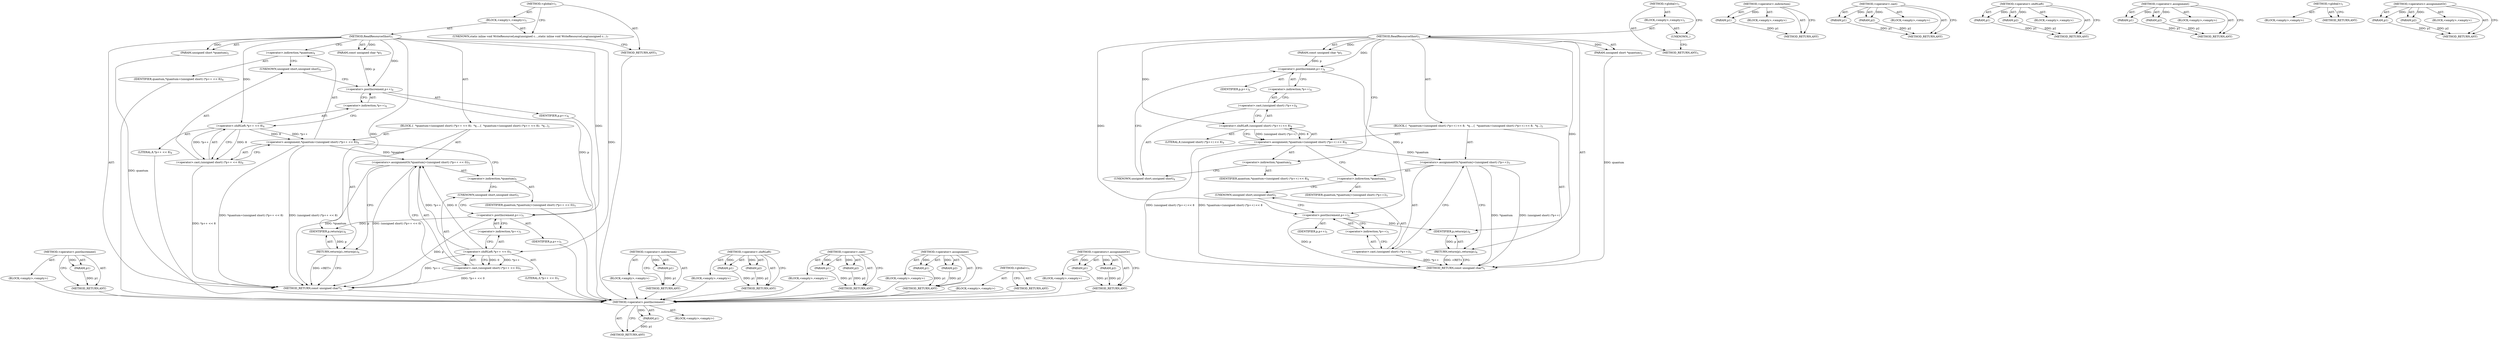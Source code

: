 digraph "&lt;operators&gt;.assignmentOr" {
vulnerable_77 [label=<(METHOD,&lt;operator&gt;.postIncrement)>];
vulnerable_78 [label=<(PARAM,p1)>];
vulnerable_79 [label=<(BLOCK,&lt;empty&gt;,&lt;empty&gt;)>];
vulnerable_80 [label=<(METHOD_RETURN,ANY)>];
vulnerable_6 [label=<(METHOD,&lt;global&gt;)<SUB>1</SUB>>];
vulnerable_7 [label=<(BLOCK,&lt;empty&gt;,&lt;empty&gt;)<SUB>1</SUB>>];
vulnerable_8 [label=<(METHOD,ReadResourceShort)<SUB>1</SUB>>];
vulnerable_9 [label=<(PARAM,const unsigned char *p)<SUB>1</SUB>>];
vulnerable_10 [label=<(PARAM,unsigned short *quantum)<SUB>2</SUB>>];
vulnerable_11 [label=<(BLOCK,{
  *quantum=(unsigned short) (*p++ &lt;&lt; 8);
  *q...,{
  *quantum=(unsigned short) (*p++ &lt;&lt; 8);
  *q...)<SUB>3</SUB>>];
vulnerable_12 [label=<(&lt;operator&gt;.assignment,*quantum=(unsigned short) (*p++ &lt;&lt; 8))<SUB>4</SUB>>];
vulnerable_13 [label=<(&lt;operator&gt;.indirection,*quantum)<SUB>4</SUB>>];
vulnerable_14 [label=<(IDENTIFIER,quantum,*quantum=(unsigned short) (*p++ &lt;&lt; 8))<SUB>4</SUB>>];
vulnerable_15 [label=<(&lt;operator&gt;.cast,(unsigned short) (*p++ &lt;&lt; 8))<SUB>4</SUB>>];
vulnerable_16 [label=<(UNKNOWN,unsigned short,unsigned short)<SUB>4</SUB>>];
vulnerable_17 [label=<(&lt;operator&gt;.shiftLeft,*p++ &lt;&lt; 8)<SUB>4</SUB>>];
vulnerable_18 [label=<(&lt;operator&gt;.indirection,*p++)<SUB>4</SUB>>];
vulnerable_19 [label=<(&lt;operator&gt;.postIncrement,p++)<SUB>4</SUB>>];
vulnerable_20 [label=<(IDENTIFIER,p,p++)<SUB>4</SUB>>];
vulnerable_21 [label=<(LITERAL,8,*p++ &lt;&lt; 8)<SUB>4</SUB>>];
vulnerable_22 [label=<(&lt;operators&gt;.assignmentOr,*quantum|=(unsigned short) (*p++ &lt;&lt; 0))<SUB>5</SUB>>];
vulnerable_23 [label=<(&lt;operator&gt;.indirection,*quantum)<SUB>5</SUB>>];
vulnerable_24 [label=<(IDENTIFIER,quantum,*quantum|=(unsigned short) (*p++ &lt;&lt; 0))<SUB>5</SUB>>];
vulnerable_25 [label=<(&lt;operator&gt;.cast,(unsigned short) (*p++ &lt;&lt; 0))<SUB>5</SUB>>];
vulnerable_26 [label=<(UNKNOWN,unsigned short,unsigned short)<SUB>5</SUB>>];
vulnerable_27 [label=<(&lt;operator&gt;.shiftLeft,*p++ &lt;&lt; 0)<SUB>5</SUB>>];
vulnerable_28 [label=<(&lt;operator&gt;.indirection,*p++)<SUB>5</SUB>>];
vulnerable_29 [label=<(&lt;operator&gt;.postIncrement,p++)<SUB>5</SUB>>];
vulnerable_30 [label=<(IDENTIFIER,p,p++)<SUB>5</SUB>>];
vulnerable_31 [label=<(LITERAL,0,*p++ &lt;&lt; 0)<SUB>5</SUB>>];
vulnerable_32 [label=<(RETURN,return(p);,return(p);)<SUB>6</SUB>>];
vulnerable_33 [label=<(IDENTIFIER,p,return(p);)<SUB>6</SUB>>];
vulnerable_34 [label=<(METHOD_RETURN,const unsigned char*)<SUB>1</SUB>>];
vulnerable_36 [label=<(UNKNOWN,static inline void WriteResourceLong(unsigned c...,static inline void WriteResourceLong(unsigned c...)<SUB>7</SUB>>];
vulnerable_37 [label=<(METHOD_RETURN,ANY)<SUB>1</SUB>>];
vulnerable_63 [label=<(METHOD,&lt;operator&gt;.indirection)>];
vulnerable_64 [label=<(PARAM,p1)>];
vulnerable_65 [label=<(BLOCK,&lt;empty&gt;,&lt;empty&gt;)>];
vulnerable_66 [label=<(METHOD_RETURN,ANY)>];
vulnerable_72 [label=<(METHOD,&lt;operator&gt;.shiftLeft)>];
vulnerable_73 [label=<(PARAM,p1)>];
vulnerable_74 [label=<(PARAM,p2)>];
vulnerable_75 [label=<(BLOCK,&lt;empty&gt;,&lt;empty&gt;)>];
vulnerable_76 [label=<(METHOD_RETURN,ANY)>];
vulnerable_67 [label=<(METHOD,&lt;operator&gt;.cast)>];
vulnerable_68 [label=<(PARAM,p1)>];
vulnerable_69 [label=<(PARAM,p2)>];
vulnerable_70 [label=<(BLOCK,&lt;empty&gt;,&lt;empty&gt;)>];
vulnerable_71 [label=<(METHOD_RETURN,ANY)>];
vulnerable_58 [label=<(METHOD,&lt;operator&gt;.assignment)>];
vulnerable_59 [label=<(PARAM,p1)>];
vulnerable_60 [label=<(PARAM,p2)>];
vulnerable_61 [label=<(BLOCK,&lt;empty&gt;,&lt;empty&gt;)>];
vulnerable_62 [label=<(METHOD_RETURN,ANY)>];
vulnerable_52 [label=<(METHOD,&lt;global&gt;)<SUB>1</SUB>>];
vulnerable_53 [label=<(BLOCK,&lt;empty&gt;,&lt;empty&gt;)>];
vulnerable_54 [label=<(METHOD_RETURN,ANY)>];
vulnerable_81 [label=<(METHOD,&lt;operators&gt;.assignmentOr)>];
vulnerable_82 [label=<(PARAM,p1)>];
vulnerable_83 [label=<(PARAM,p2)>];
vulnerable_84 [label=<(BLOCK,&lt;empty&gt;,&lt;empty&gt;)>];
vulnerable_85 [label=<(METHOD_RETURN,ANY)>];
fixed_75 [label=<(METHOD,&lt;operator&gt;.postIncrement)>];
fixed_76 [label=<(PARAM,p1)>];
fixed_77 [label=<(BLOCK,&lt;empty&gt;,&lt;empty&gt;)>];
fixed_78 [label=<(METHOD_RETURN,ANY)>];
fixed_6 [label=<(METHOD,&lt;global&gt;)<SUB>1</SUB>>];
fixed_7 [label=<(BLOCK,&lt;empty&gt;,&lt;empty&gt;)<SUB>1</SUB>>];
fixed_8 [label=<(METHOD,ReadResourceShort)<SUB>1</SUB>>];
fixed_9 [label=<(PARAM,const unsigned char *p)<SUB>1</SUB>>];
fixed_10 [label=<(PARAM,unsigned short *quantum)<SUB>2</SUB>>];
fixed_11 [label=<(BLOCK,{
  *quantum=(unsigned short) (*p++) &lt;&lt; 8;
  *q...,{
  *quantum=(unsigned short) (*p++) &lt;&lt; 8;
  *q...)<SUB>3</SUB>>];
fixed_12 [label=<(&lt;operator&gt;.assignment,*quantum=(unsigned short) (*p++) &lt;&lt; 8)<SUB>4</SUB>>];
fixed_13 [label=<(&lt;operator&gt;.indirection,*quantum)<SUB>4</SUB>>];
fixed_14 [label=<(IDENTIFIER,quantum,*quantum=(unsigned short) (*p++) &lt;&lt; 8)<SUB>4</SUB>>];
fixed_15 [label=<(&lt;operator&gt;.shiftLeft,(unsigned short) (*p++) &lt;&lt; 8)<SUB>4</SUB>>];
fixed_16 [label=<(&lt;operator&gt;.cast,(unsigned short) (*p++))<SUB>4</SUB>>];
fixed_17 [label=<(UNKNOWN,unsigned short,unsigned short)<SUB>4</SUB>>];
fixed_18 [label=<(&lt;operator&gt;.indirection,*p++)<SUB>4</SUB>>];
fixed_19 [label=<(&lt;operator&gt;.postIncrement,p++)<SUB>4</SUB>>];
fixed_20 [label=<(IDENTIFIER,p,p++)<SUB>4</SUB>>];
fixed_21 [label=<(LITERAL,8,(unsigned short) (*p++) &lt;&lt; 8)<SUB>4</SUB>>];
fixed_22 [label=<(&lt;operators&gt;.assignmentOr,*quantum|=(unsigned short) (*p++))<SUB>5</SUB>>];
fixed_23 [label=<(&lt;operator&gt;.indirection,*quantum)<SUB>5</SUB>>];
fixed_24 [label=<(IDENTIFIER,quantum,*quantum|=(unsigned short) (*p++))<SUB>5</SUB>>];
fixed_25 [label=<(&lt;operator&gt;.cast,(unsigned short) (*p++))<SUB>5</SUB>>];
fixed_26 [label=<(UNKNOWN,unsigned short,unsigned short)<SUB>5</SUB>>];
fixed_27 [label=<(&lt;operator&gt;.indirection,*p++)<SUB>5</SUB>>];
fixed_28 [label=<(&lt;operator&gt;.postIncrement,p++)<SUB>5</SUB>>];
fixed_29 [label=<(IDENTIFIER,p,p++)<SUB>5</SUB>>];
fixed_30 [label=<(RETURN,return(p);,return(p);)<SUB>6</SUB>>];
fixed_31 [label=<(IDENTIFIER,p,return(p);)<SUB>6</SUB>>];
fixed_32 [label=<(METHOD_RETURN,const unsigned char*)<SUB>1</SUB>>];
fixed_34 [label=<(UNKNOWN,,)>];
fixed_35 [label=<(METHOD_RETURN,ANY)<SUB>1</SUB>>];
fixed_61 [label=<(METHOD,&lt;operator&gt;.indirection)>];
fixed_62 [label=<(PARAM,p1)>];
fixed_63 [label=<(BLOCK,&lt;empty&gt;,&lt;empty&gt;)>];
fixed_64 [label=<(METHOD_RETURN,ANY)>];
fixed_70 [label=<(METHOD,&lt;operator&gt;.cast)>];
fixed_71 [label=<(PARAM,p1)>];
fixed_72 [label=<(PARAM,p2)>];
fixed_73 [label=<(BLOCK,&lt;empty&gt;,&lt;empty&gt;)>];
fixed_74 [label=<(METHOD_RETURN,ANY)>];
fixed_65 [label=<(METHOD,&lt;operator&gt;.shiftLeft)>];
fixed_66 [label=<(PARAM,p1)>];
fixed_67 [label=<(PARAM,p2)>];
fixed_68 [label=<(BLOCK,&lt;empty&gt;,&lt;empty&gt;)>];
fixed_69 [label=<(METHOD_RETURN,ANY)>];
fixed_56 [label=<(METHOD,&lt;operator&gt;.assignment)>];
fixed_57 [label=<(PARAM,p1)>];
fixed_58 [label=<(PARAM,p2)>];
fixed_59 [label=<(BLOCK,&lt;empty&gt;,&lt;empty&gt;)>];
fixed_60 [label=<(METHOD_RETURN,ANY)>];
fixed_50 [label=<(METHOD,&lt;global&gt;)<SUB>1</SUB>>];
fixed_51 [label=<(BLOCK,&lt;empty&gt;,&lt;empty&gt;)>];
fixed_52 [label=<(METHOD_RETURN,ANY)>];
fixed_79 [label=<(METHOD,&lt;operators&gt;.assignmentOr)>];
fixed_80 [label=<(PARAM,p1)>];
fixed_81 [label=<(PARAM,p2)>];
fixed_82 [label=<(BLOCK,&lt;empty&gt;,&lt;empty&gt;)>];
fixed_83 [label=<(METHOD_RETURN,ANY)>];
vulnerable_77 -> vulnerable_78  [key=0, label="AST: "];
vulnerable_77 -> vulnerable_78  [key=1, label="DDG: "];
vulnerable_77 -> vulnerable_79  [key=0, label="AST: "];
vulnerable_77 -> vulnerable_80  [key=0, label="AST: "];
vulnerable_77 -> vulnerable_80  [key=1, label="CFG: "];
vulnerable_78 -> vulnerable_80  [key=0, label="DDG: p1"];
vulnerable_79 -> fixed_75  [key=0];
vulnerable_80 -> fixed_75  [key=0];
vulnerable_6 -> vulnerable_7  [key=0, label="AST: "];
vulnerable_6 -> vulnerable_37  [key=0, label="AST: "];
vulnerable_6 -> vulnerable_36  [key=0, label="CFG: "];
vulnerable_7 -> vulnerable_8  [key=0, label="AST: "];
vulnerable_7 -> vulnerable_36  [key=0, label="AST: "];
vulnerable_8 -> vulnerable_9  [key=0, label="AST: "];
vulnerable_8 -> vulnerable_9  [key=1, label="DDG: "];
vulnerable_8 -> vulnerable_10  [key=0, label="AST: "];
vulnerable_8 -> vulnerable_10  [key=1, label="DDG: "];
vulnerable_8 -> vulnerable_11  [key=0, label="AST: "];
vulnerable_8 -> vulnerable_34  [key=0, label="AST: "];
vulnerable_8 -> vulnerable_13  [key=0, label="CFG: "];
vulnerable_8 -> vulnerable_33  [key=0, label="DDG: "];
vulnerable_8 -> vulnerable_17  [key=0, label="DDG: "];
vulnerable_8 -> vulnerable_27  [key=0, label="DDG: "];
vulnerable_8 -> vulnerable_19  [key=0, label="DDG: "];
vulnerable_8 -> vulnerable_29  [key=0, label="DDG: "];
vulnerable_9 -> vulnerable_19  [key=0, label="DDG: p"];
vulnerable_10 -> vulnerable_34  [key=0, label="DDG: quantum"];
vulnerable_11 -> vulnerable_12  [key=0, label="AST: "];
vulnerable_11 -> vulnerable_22  [key=0, label="AST: "];
vulnerable_11 -> vulnerable_32  [key=0, label="AST: "];
vulnerable_12 -> vulnerable_13  [key=0, label="AST: "];
vulnerable_12 -> vulnerable_15  [key=0, label="AST: "];
vulnerable_12 -> vulnerable_23  [key=0, label="CFG: "];
vulnerable_12 -> vulnerable_34  [key=0, label="DDG: (unsigned short) (*p++ &lt;&lt; 8)"];
vulnerable_12 -> vulnerable_34  [key=1, label="DDG: *quantum=(unsigned short) (*p++ &lt;&lt; 8)"];
vulnerable_12 -> vulnerable_22  [key=0, label="DDG: *quantum"];
vulnerable_13 -> vulnerable_14  [key=0, label="AST: "];
vulnerable_13 -> vulnerable_16  [key=0, label="CFG: "];
vulnerable_14 -> fixed_75  [key=0];
vulnerable_15 -> vulnerable_16  [key=0, label="AST: "];
vulnerable_15 -> vulnerable_17  [key=0, label="AST: "];
vulnerable_15 -> vulnerable_12  [key=0, label="CFG: "];
vulnerable_15 -> vulnerable_34  [key=0, label="DDG: *p++ &lt;&lt; 8"];
vulnerable_16 -> vulnerable_19  [key=0, label="CFG: "];
vulnerable_17 -> vulnerable_18  [key=0, label="AST: "];
vulnerable_17 -> vulnerable_21  [key=0, label="AST: "];
vulnerable_17 -> vulnerable_15  [key=0, label="CFG: "];
vulnerable_17 -> vulnerable_15  [key=1, label="DDG: *p++"];
vulnerable_17 -> vulnerable_15  [key=2, label="DDG: 8"];
vulnerable_17 -> vulnerable_12  [key=0, label="DDG: *p++"];
vulnerable_17 -> vulnerable_12  [key=1, label="DDG: 8"];
vulnerable_18 -> vulnerable_19  [key=0, label="AST: "];
vulnerable_18 -> vulnerable_17  [key=0, label="CFG: "];
vulnerable_19 -> vulnerable_20  [key=0, label="AST: "];
vulnerable_19 -> vulnerable_18  [key=0, label="CFG: "];
vulnerable_19 -> vulnerable_29  [key=0, label="DDG: p"];
vulnerable_20 -> fixed_75  [key=0];
vulnerable_21 -> fixed_75  [key=0];
vulnerable_22 -> vulnerable_23  [key=0, label="AST: "];
vulnerable_22 -> vulnerable_25  [key=0, label="AST: "];
vulnerable_22 -> vulnerable_32  [key=0, label="CFG: "];
vulnerable_22 -> vulnerable_34  [key=0, label="DDG: *quantum"];
vulnerable_22 -> vulnerable_34  [key=1, label="DDG: (unsigned short) (*p++ &lt;&lt; 0)"];
vulnerable_23 -> vulnerable_24  [key=0, label="AST: "];
vulnerable_23 -> vulnerable_26  [key=0, label="CFG: "];
vulnerable_24 -> fixed_75  [key=0];
vulnerable_25 -> vulnerable_26  [key=0, label="AST: "];
vulnerable_25 -> vulnerable_27  [key=0, label="AST: "];
vulnerable_25 -> vulnerable_22  [key=0, label="CFG: "];
vulnerable_25 -> vulnerable_34  [key=0, label="DDG: *p++ &lt;&lt; 0"];
vulnerable_26 -> vulnerable_29  [key=0, label="CFG: "];
vulnerable_27 -> vulnerable_28  [key=0, label="AST: "];
vulnerable_27 -> vulnerable_31  [key=0, label="AST: "];
vulnerable_27 -> vulnerable_25  [key=0, label="CFG: "];
vulnerable_27 -> vulnerable_25  [key=1, label="DDG: *p++"];
vulnerable_27 -> vulnerable_25  [key=2, label="DDG: 0"];
vulnerable_27 -> vulnerable_34  [key=0, label="DDG: *p++"];
vulnerable_27 -> vulnerable_22  [key=0, label="DDG: *p++"];
vulnerable_27 -> vulnerable_22  [key=1, label="DDG: 0"];
vulnerable_28 -> vulnerable_29  [key=0, label="AST: "];
vulnerable_28 -> vulnerable_27  [key=0, label="CFG: "];
vulnerable_29 -> vulnerable_30  [key=0, label="AST: "];
vulnerable_29 -> vulnerable_28  [key=0, label="CFG: "];
vulnerable_29 -> vulnerable_34  [key=0, label="DDG: p"];
vulnerable_29 -> vulnerable_33  [key=0, label="DDG: p"];
vulnerable_30 -> fixed_75  [key=0];
vulnerable_31 -> fixed_75  [key=0];
vulnerable_32 -> vulnerable_33  [key=0, label="AST: "];
vulnerable_32 -> vulnerable_34  [key=0, label="CFG: "];
vulnerable_32 -> vulnerable_34  [key=1, label="DDG: &lt;RET&gt;"];
vulnerable_33 -> vulnerable_32  [key=0, label="DDG: p"];
vulnerable_34 -> fixed_75  [key=0];
vulnerable_36 -> vulnerable_37  [key=0, label="CFG: "];
vulnerable_37 -> fixed_75  [key=0];
vulnerable_63 -> vulnerable_64  [key=0, label="AST: "];
vulnerable_63 -> vulnerable_64  [key=1, label="DDG: "];
vulnerable_63 -> vulnerable_65  [key=0, label="AST: "];
vulnerable_63 -> vulnerable_66  [key=0, label="AST: "];
vulnerable_63 -> vulnerable_66  [key=1, label="CFG: "];
vulnerable_64 -> vulnerable_66  [key=0, label="DDG: p1"];
vulnerable_65 -> fixed_75  [key=0];
vulnerable_66 -> fixed_75  [key=0];
vulnerable_72 -> vulnerable_73  [key=0, label="AST: "];
vulnerable_72 -> vulnerable_73  [key=1, label="DDG: "];
vulnerable_72 -> vulnerable_75  [key=0, label="AST: "];
vulnerable_72 -> vulnerable_74  [key=0, label="AST: "];
vulnerable_72 -> vulnerable_74  [key=1, label="DDG: "];
vulnerable_72 -> vulnerable_76  [key=0, label="AST: "];
vulnerable_72 -> vulnerable_76  [key=1, label="CFG: "];
vulnerable_73 -> vulnerable_76  [key=0, label="DDG: p1"];
vulnerable_74 -> vulnerable_76  [key=0, label="DDG: p2"];
vulnerable_75 -> fixed_75  [key=0];
vulnerable_76 -> fixed_75  [key=0];
vulnerable_67 -> vulnerable_68  [key=0, label="AST: "];
vulnerable_67 -> vulnerable_68  [key=1, label="DDG: "];
vulnerable_67 -> vulnerable_70  [key=0, label="AST: "];
vulnerable_67 -> vulnerable_69  [key=0, label="AST: "];
vulnerable_67 -> vulnerable_69  [key=1, label="DDG: "];
vulnerable_67 -> vulnerable_71  [key=0, label="AST: "];
vulnerable_67 -> vulnerable_71  [key=1, label="CFG: "];
vulnerable_68 -> vulnerable_71  [key=0, label="DDG: p1"];
vulnerable_69 -> vulnerable_71  [key=0, label="DDG: p2"];
vulnerable_70 -> fixed_75  [key=0];
vulnerable_71 -> fixed_75  [key=0];
vulnerable_58 -> vulnerable_59  [key=0, label="AST: "];
vulnerable_58 -> vulnerable_59  [key=1, label="DDG: "];
vulnerable_58 -> vulnerable_61  [key=0, label="AST: "];
vulnerable_58 -> vulnerable_60  [key=0, label="AST: "];
vulnerable_58 -> vulnerable_60  [key=1, label="DDG: "];
vulnerable_58 -> vulnerable_62  [key=0, label="AST: "];
vulnerable_58 -> vulnerable_62  [key=1, label="CFG: "];
vulnerable_59 -> vulnerable_62  [key=0, label="DDG: p1"];
vulnerable_60 -> vulnerable_62  [key=0, label="DDG: p2"];
vulnerable_61 -> fixed_75  [key=0];
vulnerable_62 -> fixed_75  [key=0];
vulnerable_52 -> vulnerable_53  [key=0, label="AST: "];
vulnerable_52 -> vulnerable_54  [key=0, label="AST: "];
vulnerable_52 -> vulnerable_54  [key=1, label="CFG: "];
vulnerable_53 -> fixed_75  [key=0];
vulnerable_54 -> fixed_75  [key=0];
vulnerable_81 -> vulnerable_82  [key=0, label="AST: "];
vulnerable_81 -> vulnerable_82  [key=1, label="DDG: "];
vulnerable_81 -> vulnerable_84  [key=0, label="AST: "];
vulnerable_81 -> vulnerable_83  [key=0, label="AST: "];
vulnerable_81 -> vulnerable_83  [key=1, label="DDG: "];
vulnerable_81 -> vulnerable_85  [key=0, label="AST: "];
vulnerable_81 -> vulnerable_85  [key=1, label="CFG: "];
vulnerable_82 -> vulnerable_85  [key=0, label="DDG: p1"];
vulnerable_83 -> vulnerable_85  [key=0, label="DDG: p2"];
vulnerable_84 -> fixed_75  [key=0];
vulnerable_85 -> fixed_75  [key=0];
fixed_75 -> fixed_76  [key=0, label="AST: "];
fixed_75 -> fixed_76  [key=1, label="DDG: "];
fixed_75 -> fixed_77  [key=0, label="AST: "];
fixed_75 -> fixed_78  [key=0, label="AST: "];
fixed_75 -> fixed_78  [key=1, label="CFG: "];
fixed_76 -> fixed_78  [key=0, label="DDG: p1"];
fixed_6 -> fixed_7  [key=0, label="AST: "];
fixed_6 -> fixed_35  [key=0, label="AST: "];
fixed_6 -> fixed_34  [key=0, label="CFG: "];
fixed_7 -> fixed_8  [key=0, label="AST: "];
fixed_7 -> fixed_34  [key=0, label="AST: "];
fixed_8 -> fixed_9  [key=0, label="AST: "];
fixed_8 -> fixed_9  [key=1, label="DDG: "];
fixed_8 -> fixed_10  [key=0, label="AST: "];
fixed_8 -> fixed_10  [key=1, label="DDG: "];
fixed_8 -> fixed_11  [key=0, label="AST: "];
fixed_8 -> fixed_32  [key=0, label="AST: "];
fixed_8 -> fixed_13  [key=0, label="CFG: "];
fixed_8 -> fixed_31  [key=0, label="DDG: "];
fixed_8 -> fixed_15  [key=0, label="DDG: "];
fixed_8 -> fixed_28  [key=0, label="DDG: "];
fixed_8 -> fixed_19  [key=0, label="DDG: "];
fixed_9 -> fixed_19  [key=0, label="DDG: p"];
fixed_10 -> fixed_32  [key=0, label="DDG: quantum"];
fixed_11 -> fixed_12  [key=0, label="AST: "];
fixed_11 -> fixed_22  [key=0, label="AST: "];
fixed_11 -> fixed_30  [key=0, label="AST: "];
fixed_12 -> fixed_13  [key=0, label="AST: "];
fixed_12 -> fixed_15  [key=0, label="AST: "];
fixed_12 -> fixed_23  [key=0, label="CFG: "];
fixed_12 -> fixed_32  [key=0, label="DDG: (unsigned short) (*p++) &lt;&lt; 8"];
fixed_12 -> fixed_32  [key=1, label="DDG: *quantum=(unsigned short) (*p++) &lt;&lt; 8"];
fixed_12 -> fixed_22  [key=0, label="DDG: *quantum"];
fixed_13 -> fixed_14  [key=0, label="AST: "];
fixed_13 -> fixed_17  [key=0, label="CFG: "];
fixed_15 -> fixed_16  [key=0, label="AST: "];
fixed_15 -> fixed_21  [key=0, label="AST: "];
fixed_15 -> fixed_12  [key=0, label="CFG: "];
fixed_15 -> fixed_12  [key=1, label="DDG: (unsigned short) (*p++)"];
fixed_15 -> fixed_12  [key=2, label="DDG: 8"];
fixed_16 -> fixed_17  [key=0, label="AST: "];
fixed_16 -> fixed_18  [key=0, label="AST: "];
fixed_16 -> fixed_15  [key=0, label="CFG: "];
fixed_17 -> fixed_19  [key=0, label="CFG: "];
fixed_18 -> fixed_19  [key=0, label="AST: "];
fixed_18 -> fixed_16  [key=0, label="CFG: "];
fixed_19 -> fixed_20  [key=0, label="AST: "];
fixed_19 -> fixed_18  [key=0, label="CFG: "];
fixed_19 -> fixed_28  [key=0, label="DDG: p"];
fixed_22 -> fixed_23  [key=0, label="AST: "];
fixed_22 -> fixed_25  [key=0, label="AST: "];
fixed_22 -> fixed_30  [key=0, label="CFG: "];
fixed_22 -> fixed_32  [key=0, label="DDG: *quantum"];
fixed_22 -> fixed_32  [key=1, label="DDG: (unsigned short) (*p++)"];
fixed_23 -> fixed_24  [key=0, label="AST: "];
fixed_23 -> fixed_26  [key=0, label="CFG: "];
fixed_25 -> fixed_26  [key=0, label="AST: "];
fixed_25 -> fixed_27  [key=0, label="AST: "];
fixed_25 -> fixed_22  [key=0, label="CFG: "];
fixed_25 -> fixed_32  [key=0, label="DDG: *p++"];
fixed_26 -> fixed_28  [key=0, label="CFG: "];
fixed_27 -> fixed_28  [key=0, label="AST: "];
fixed_27 -> fixed_25  [key=0, label="CFG: "];
fixed_28 -> fixed_29  [key=0, label="AST: "];
fixed_28 -> fixed_27  [key=0, label="CFG: "];
fixed_28 -> fixed_32  [key=0, label="DDG: p"];
fixed_28 -> fixed_31  [key=0, label="DDG: p"];
fixed_30 -> fixed_31  [key=0, label="AST: "];
fixed_30 -> fixed_32  [key=0, label="CFG: "];
fixed_30 -> fixed_32  [key=1, label="DDG: &lt;RET&gt;"];
fixed_31 -> fixed_30  [key=0, label="DDG: p"];
fixed_34 -> fixed_35  [key=0, label="CFG: "];
fixed_61 -> fixed_62  [key=0, label="AST: "];
fixed_61 -> fixed_62  [key=1, label="DDG: "];
fixed_61 -> fixed_63  [key=0, label="AST: "];
fixed_61 -> fixed_64  [key=0, label="AST: "];
fixed_61 -> fixed_64  [key=1, label="CFG: "];
fixed_62 -> fixed_64  [key=0, label="DDG: p1"];
fixed_70 -> fixed_71  [key=0, label="AST: "];
fixed_70 -> fixed_71  [key=1, label="DDG: "];
fixed_70 -> fixed_73  [key=0, label="AST: "];
fixed_70 -> fixed_72  [key=0, label="AST: "];
fixed_70 -> fixed_72  [key=1, label="DDG: "];
fixed_70 -> fixed_74  [key=0, label="AST: "];
fixed_70 -> fixed_74  [key=1, label="CFG: "];
fixed_71 -> fixed_74  [key=0, label="DDG: p1"];
fixed_72 -> fixed_74  [key=0, label="DDG: p2"];
fixed_65 -> fixed_66  [key=0, label="AST: "];
fixed_65 -> fixed_66  [key=1, label="DDG: "];
fixed_65 -> fixed_68  [key=0, label="AST: "];
fixed_65 -> fixed_67  [key=0, label="AST: "];
fixed_65 -> fixed_67  [key=1, label="DDG: "];
fixed_65 -> fixed_69  [key=0, label="AST: "];
fixed_65 -> fixed_69  [key=1, label="CFG: "];
fixed_66 -> fixed_69  [key=0, label="DDG: p1"];
fixed_67 -> fixed_69  [key=0, label="DDG: p2"];
fixed_56 -> fixed_57  [key=0, label="AST: "];
fixed_56 -> fixed_57  [key=1, label="DDG: "];
fixed_56 -> fixed_59  [key=0, label="AST: "];
fixed_56 -> fixed_58  [key=0, label="AST: "];
fixed_56 -> fixed_58  [key=1, label="DDG: "];
fixed_56 -> fixed_60  [key=0, label="AST: "];
fixed_56 -> fixed_60  [key=1, label="CFG: "];
fixed_57 -> fixed_60  [key=0, label="DDG: p1"];
fixed_58 -> fixed_60  [key=0, label="DDG: p2"];
fixed_50 -> fixed_51  [key=0, label="AST: "];
fixed_50 -> fixed_52  [key=0, label="AST: "];
fixed_50 -> fixed_52  [key=1, label="CFG: "];
fixed_79 -> fixed_80  [key=0, label="AST: "];
fixed_79 -> fixed_80  [key=1, label="DDG: "];
fixed_79 -> fixed_82  [key=0, label="AST: "];
fixed_79 -> fixed_81  [key=0, label="AST: "];
fixed_79 -> fixed_81  [key=1, label="DDG: "];
fixed_79 -> fixed_83  [key=0, label="AST: "];
fixed_79 -> fixed_83  [key=1, label="CFG: "];
fixed_80 -> fixed_83  [key=0, label="DDG: p1"];
fixed_81 -> fixed_83  [key=0, label="DDG: p2"];
}
